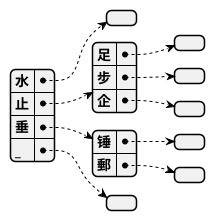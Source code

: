 @startjson
{
  "水": {
    
  },
  "止": {
    "足":{},
    "步":{},
    "企":{}
  },
  "垂":{
    "锤":{},
    "郵":{}
  },
  "_": {}
}
@endjson

